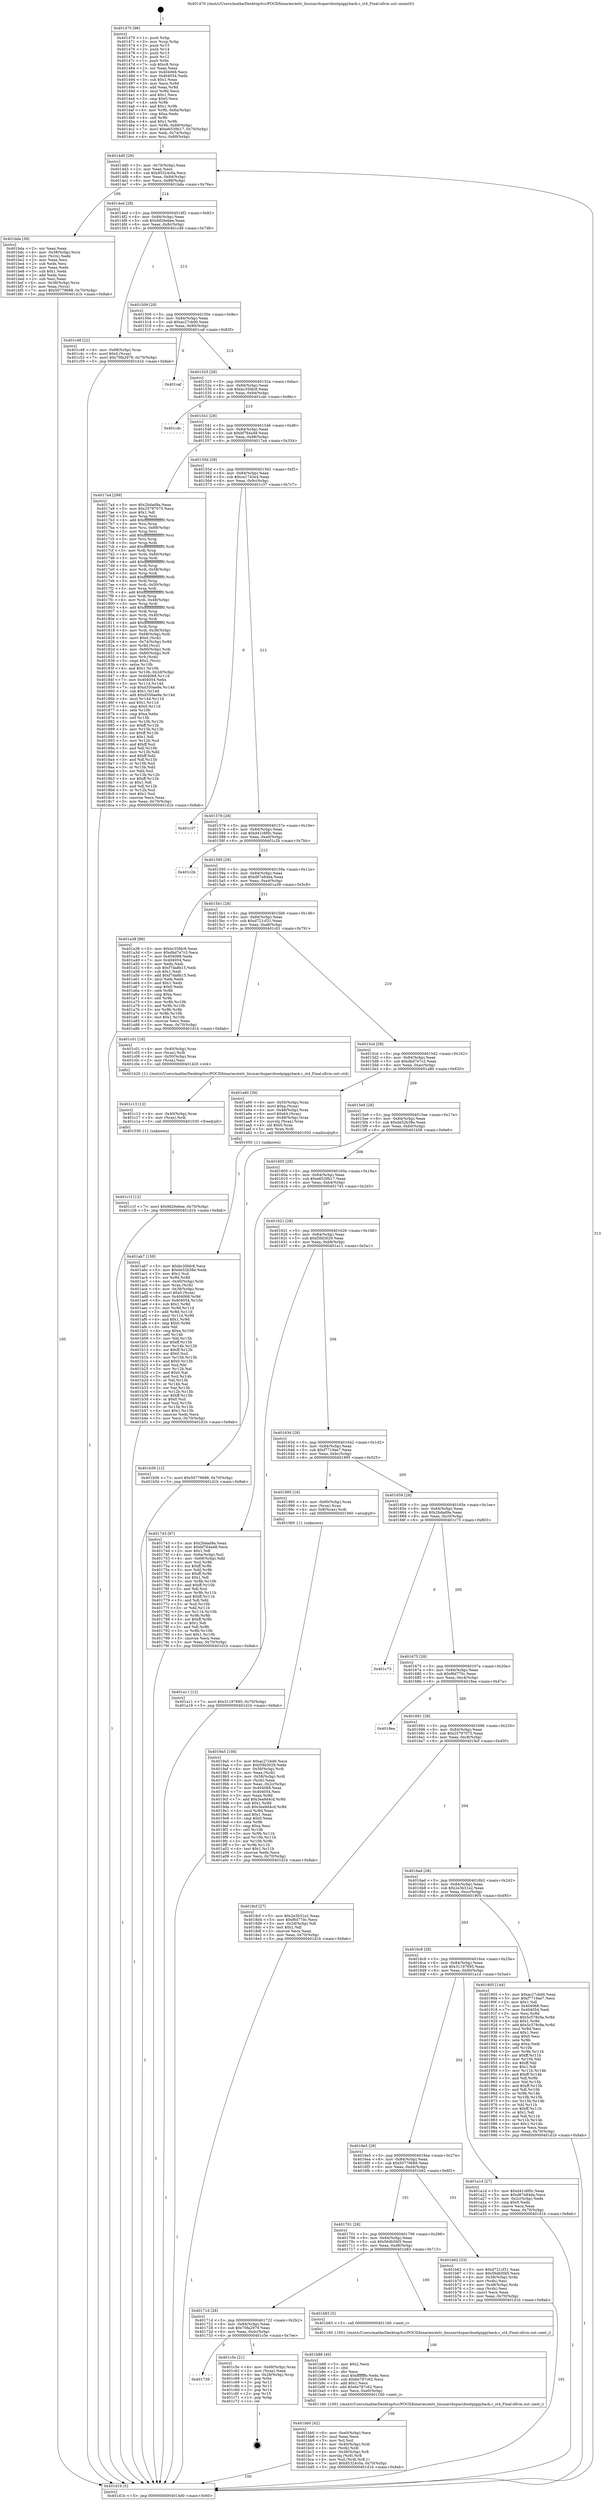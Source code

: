 digraph "0x401470" {
  label = "0x401470 (/mnt/c/Users/mathe/Desktop/tcc/POCII/binaries/extr_linuxarchsparcbootpiggyback.c_st4_Final-ollvm.out::main(0))"
  labelloc = "t"
  node[shape=record]

  Entry [label="",width=0.3,height=0.3,shape=circle,fillcolor=black,style=filled]
  "0x4014d0" [label="{
     0x4014d0 [29]\l
     | [instrs]\l
     &nbsp;&nbsp;0x4014d0 \<+3\>: mov -0x70(%rbp),%eax\l
     &nbsp;&nbsp;0x4014d3 \<+2\>: mov %eax,%ecx\l
     &nbsp;&nbsp;0x4014d5 \<+6\>: sub $0x85324c0a,%ecx\l
     &nbsp;&nbsp;0x4014db \<+6\>: mov %eax,-0x84(%rbp)\l
     &nbsp;&nbsp;0x4014e1 \<+6\>: mov %ecx,-0x88(%rbp)\l
     &nbsp;&nbsp;0x4014e7 \<+6\>: je 0000000000401bda \<main+0x76a\>\l
  }"]
  "0x401bda" [label="{
     0x401bda [39]\l
     | [instrs]\l
     &nbsp;&nbsp;0x401bda \<+2\>: xor %eax,%eax\l
     &nbsp;&nbsp;0x401bdc \<+4\>: mov -0x38(%rbp),%rcx\l
     &nbsp;&nbsp;0x401be0 \<+2\>: mov (%rcx),%edx\l
     &nbsp;&nbsp;0x401be2 \<+2\>: mov %eax,%esi\l
     &nbsp;&nbsp;0x401be4 \<+2\>: sub %edx,%esi\l
     &nbsp;&nbsp;0x401be6 \<+2\>: mov %eax,%edx\l
     &nbsp;&nbsp;0x401be8 \<+3\>: sub $0x1,%edx\l
     &nbsp;&nbsp;0x401beb \<+2\>: add %edx,%esi\l
     &nbsp;&nbsp;0x401bed \<+2\>: sub %esi,%eax\l
     &nbsp;&nbsp;0x401bef \<+4\>: mov -0x38(%rbp),%rcx\l
     &nbsp;&nbsp;0x401bf3 \<+2\>: mov %eax,(%rcx)\l
     &nbsp;&nbsp;0x401bf5 \<+7\>: movl $0x50779688,-0x70(%rbp)\l
     &nbsp;&nbsp;0x401bfc \<+5\>: jmp 0000000000401d1b \<main+0x8ab\>\l
  }"]
  "0x4014ed" [label="{
     0x4014ed [28]\l
     | [instrs]\l
     &nbsp;&nbsp;0x4014ed \<+5\>: jmp 00000000004014f2 \<main+0x82\>\l
     &nbsp;&nbsp;0x4014f2 \<+6\>: mov -0x84(%rbp),%eax\l
     &nbsp;&nbsp;0x4014f8 \<+5\>: sub $0x9d26ebee,%eax\l
     &nbsp;&nbsp;0x4014fd \<+6\>: mov %eax,-0x8c(%rbp)\l
     &nbsp;&nbsp;0x401503 \<+6\>: je 0000000000401c48 \<main+0x7d8\>\l
  }"]
  Exit [label="",width=0.3,height=0.3,shape=circle,fillcolor=black,style=filled,peripheries=2]
  "0x401c48" [label="{
     0x401c48 [22]\l
     | [instrs]\l
     &nbsp;&nbsp;0x401c48 \<+4\>: mov -0x68(%rbp),%rax\l
     &nbsp;&nbsp;0x401c4c \<+6\>: movl $0x0,(%rax)\l
     &nbsp;&nbsp;0x401c52 \<+7\>: movl $0x70fa2979,-0x70(%rbp)\l
     &nbsp;&nbsp;0x401c59 \<+5\>: jmp 0000000000401d1b \<main+0x8ab\>\l
  }"]
  "0x401509" [label="{
     0x401509 [28]\l
     | [instrs]\l
     &nbsp;&nbsp;0x401509 \<+5\>: jmp 000000000040150e \<main+0x9e\>\l
     &nbsp;&nbsp;0x40150e \<+6\>: mov -0x84(%rbp),%eax\l
     &nbsp;&nbsp;0x401514 \<+5\>: sub $0xac27cbd0,%eax\l
     &nbsp;&nbsp;0x401519 \<+6\>: mov %eax,-0x90(%rbp)\l
     &nbsp;&nbsp;0x40151f \<+6\>: je 0000000000401caf \<main+0x83f\>\l
  }"]
  "0x401739" [label="{
     0x401739\l
  }", style=dashed]
  "0x401caf" [label="{
     0x401caf\l
  }", style=dashed]
  "0x401525" [label="{
     0x401525 [28]\l
     | [instrs]\l
     &nbsp;&nbsp;0x401525 \<+5\>: jmp 000000000040152a \<main+0xba\>\l
     &nbsp;&nbsp;0x40152a \<+6\>: mov -0x84(%rbp),%eax\l
     &nbsp;&nbsp;0x401530 \<+5\>: sub $0xbc35fdc8,%eax\l
     &nbsp;&nbsp;0x401535 \<+6\>: mov %eax,-0x94(%rbp)\l
     &nbsp;&nbsp;0x40153b \<+6\>: je 0000000000401cdc \<main+0x86c\>\l
  }"]
  "0x401c5e" [label="{
     0x401c5e [21]\l
     | [instrs]\l
     &nbsp;&nbsp;0x401c5e \<+4\>: mov -0x68(%rbp),%rax\l
     &nbsp;&nbsp;0x401c62 \<+2\>: mov (%rax),%eax\l
     &nbsp;&nbsp;0x401c64 \<+4\>: lea -0x28(%rbp),%rsp\l
     &nbsp;&nbsp;0x401c68 \<+1\>: pop %rbx\l
     &nbsp;&nbsp;0x401c69 \<+2\>: pop %r12\l
     &nbsp;&nbsp;0x401c6b \<+2\>: pop %r13\l
     &nbsp;&nbsp;0x401c6d \<+2\>: pop %r14\l
     &nbsp;&nbsp;0x401c6f \<+2\>: pop %r15\l
     &nbsp;&nbsp;0x401c71 \<+1\>: pop %rbp\l
     &nbsp;&nbsp;0x401c72 \<+1\>: ret\l
  }"]
  "0x401cdc" [label="{
     0x401cdc\l
  }", style=dashed]
  "0x401541" [label="{
     0x401541 [28]\l
     | [instrs]\l
     &nbsp;&nbsp;0x401541 \<+5\>: jmp 0000000000401546 \<main+0xd6\>\l
     &nbsp;&nbsp;0x401546 \<+6\>: mov -0x84(%rbp),%eax\l
     &nbsp;&nbsp;0x40154c \<+5\>: sub $0xbf764a48,%eax\l
     &nbsp;&nbsp;0x401551 \<+6\>: mov %eax,-0x98(%rbp)\l
     &nbsp;&nbsp;0x401557 \<+6\>: je 00000000004017a4 \<main+0x334\>\l
  }"]
  "0x401c1f" [label="{
     0x401c1f [12]\l
     | [instrs]\l
     &nbsp;&nbsp;0x401c1f \<+7\>: movl $0x9d26ebee,-0x70(%rbp)\l
     &nbsp;&nbsp;0x401c26 \<+5\>: jmp 0000000000401d1b \<main+0x8ab\>\l
  }"]
  "0x4017a4" [label="{
     0x4017a4 [299]\l
     | [instrs]\l
     &nbsp;&nbsp;0x4017a4 \<+5\>: mov $0x2bdad9a,%eax\l
     &nbsp;&nbsp;0x4017a9 \<+5\>: mov $0x25797075,%ecx\l
     &nbsp;&nbsp;0x4017ae \<+2\>: mov $0x1,%dl\l
     &nbsp;&nbsp;0x4017b0 \<+3\>: mov %rsp,%rsi\l
     &nbsp;&nbsp;0x4017b3 \<+4\>: add $0xfffffffffffffff0,%rsi\l
     &nbsp;&nbsp;0x4017b7 \<+3\>: mov %rsi,%rsp\l
     &nbsp;&nbsp;0x4017ba \<+4\>: mov %rsi,-0x68(%rbp)\l
     &nbsp;&nbsp;0x4017be \<+3\>: mov %rsp,%rsi\l
     &nbsp;&nbsp;0x4017c1 \<+4\>: add $0xfffffffffffffff0,%rsi\l
     &nbsp;&nbsp;0x4017c5 \<+3\>: mov %rsi,%rsp\l
     &nbsp;&nbsp;0x4017c8 \<+3\>: mov %rsp,%rdi\l
     &nbsp;&nbsp;0x4017cb \<+4\>: add $0xfffffffffffffff0,%rdi\l
     &nbsp;&nbsp;0x4017cf \<+3\>: mov %rdi,%rsp\l
     &nbsp;&nbsp;0x4017d2 \<+4\>: mov %rdi,-0x60(%rbp)\l
     &nbsp;&nbsp;0x4017d6 \<+3\>: mov %rsp,%rdi\l
     &nbsp;&nbsp;0x4017d9 \<+4\>: add $0xfffffffffffffff0,%rdi\l
     &nbsp;&nbsp;0x4017dd \<+3\>: mov %rdi,%rsp\l
     &nbsp;&nbsp;0x4017e0 \<+4\>: mov %rdi,-0x58(%rbp)\l
     &nbsp;&nbsp;0x4017e4 \<+3\>: mov %rsp,%rdi\l
     &nbsp;&nbsp;0x4017e7 \<+4\>: add $0xfffffffffffffff0,%rdi\l
     &nbsp;&nbsp;0x4017eb \<+3\>: mov %rdi,%rsp\l
     &nbsp;&nbsp;0x4017ee \<+4\>: mov %rdi,-0x50(%rbp)\l
     &nbsp;&nbsp;0x4017f2 \<+3\>: mov %rsp,%rdi\l
     &nbsp;&nbsp;0x4017f5 \<+4\>: add $0xfffffffffffffff0,%rdi\l
     &nbsp;&nbsp;0x4017f9 \<+3\>: mov %rdi,%rsp\l
     &nbsp;&nbsp;0x4017fc \<+4\>: mov %rdi,-0x48(%rbp)\l
     &nbsp;&nbsp;0x401800 \<+3\>: mov %rsp,%rdi\l
     &nbsp;&nbsp;0x401803 \<+4\>: add $0xfffffffffffffff0,%rdi\l
     &nbsp;&nbsp;0x401807 \<+3\>: mov %rdi,%rsp\l
     &nbsp;&nbsp;0x40180a \<+4\>: mov %rdi,-0x40(%rbp)\l
     &nbsp;&nbsp;0x40180e \<+3\>: mov %rsp,%rdi\l
     &nbsp;&nbsp;0x401811 \<+4\>: add $0xfffffffffffffff0,%rdi\l
     &nbsp;&nbsp;0x401815 \<+3\>: mov %rdi,%rsp\l
     &nbsp;&nbsp;0x401818 \<+4\>: mov %rdi,-0x38(%rbp)\l
     &nbsp;&nbsp;0x40181c \<+4\>: mov -0x68(%rbp),%rdi\l
     &nbsp;&nbsp;0x401820 \<+6\>: movl $0x0,(%rdi)\l
     &nbsp;&nbsp;0x401826 \<+4\>: mov -0x74(%rbp),%r8d\l
     &nbsp;&nbsp;0x40182a \<+3\>: mov %r8d,(%rsi)\l
     &nbsp;&nbsp;0x40182d \<+4\>: mov -0x60(%rbp),%rdi\l
     &nbsp;&nbsp;0x401831 \<+4\>: mov -0x80(%rbp),%r9\l
     &nbsp;&nbsp;0x401835 \<+3\>: mov %r9,(%rdi)\l
     &nbsp;&nbsp;0x401838 \<+3\>: cmpl $0x2,(%rsi)\l
     &nbsp;&nbsp;0x40183b \<+4\>: setne %r10b\l
     &nbsp;&nbsp;0x40183f \<+4\>: and $0x1,%r10b\l
     &nbsp;&nbsp;0x401843 \<+4\>: mov %r10b,-0x2d(%rbp)\l
     &nbsp;&nbsp;0x401847 \<+8\>: mov 0x404068,%r11d\l
     &nbsp;&nbsp;0x40184f \<+7\>: mov 0x404054,%ebx\l
     &nbsp;&nbsp;0x401856 \<+3\>: mov %r11d,%r14d\l
     &nbsp;&nbsp;0x401859 \<+7\>: sub $0xd350ae9e,%r14d\l
     &nbsp;&nbsp;0x401860 \<+4\>: sub $0x1,%r14d\l
     &nbsp;&nbsp;0x401864 \<+7\>: add $0xd350ae9e,%r14d\l
     &nbsp;&nbsp;0x40186b \<+4\>: imul %r14d,%r11d\l
     &nbsp;&nbsp;0x40186f \<+4\>: and $0x1,%r11d\l
     &nbsp;&nbsp;0x401873 \<+4\>: cmp $0x0,%r11d\l
     &nbsp;&nbsp;0x401877 \<+4\>: sete %r10b\l
     &nbsp;&nbsp;0x40187b \<+3\>: cmp $0xa,%ebx\l
     &nbsp;&nbsp;0x40187e \<+4\>: setl %r15b\l
     &nbsp;&nbsp;0x401882 \<+3\>: mov %r10b,%r12b\l
     &nbsp;&nbsp;0x401885 \<+4\>: xor $0xff,%r12b\l
     &nbsp;&nbsp;0x401889 \<+3\>: mov %r15b,%r13b\l
     &nbsp;&nbsp;0x40188c \<+4\>: xor $0xff,%r13b\l
     &nbsp;&nbsp;0x401890 \<+3\>: xor $0x1,%dl\l
     &nbsp;&nbsp;0x401893 \<+3\>: mov %r12b,%sil\l
     &nbsp;&nbsp;0x401896 \<+4\>: and $0xff,%sil\l
     &nbsp;&nbsp;0x40189a \<+3\>: and %dl,%r10b\l
     &nbsp;&nbsp;0x40189d \<+3\>: mov %r13b,%dil\l
     &nbsp;&nbsp;0x4018a0 \<+4\>: and $0xff,%dil\l
     &nbsp;&nbsp;0x4018a4 \<+3\>: and %dl,%r15b\l
     &nbsp;&nbsp;0x4018a7 \<+3\>: or %r10b,%sil\l
     &nbsp;&nbsp;0x4018aa \<+3\>: or %r15b,%dil\l
     &nbsp;&nbsp;0x4018ad \<+3\>: xor %dil,%sil\l
     &nbsp;&nbsp;0x4018b0 \<+3\>: or %r13b,%r12b\l
     &nbsp;&nbsp;0x4018b3 \<+4\>: xor $0xff,%r12b\l
     &nbsp;&nbsp;0x4018b7 \<+3\>: or $0x1,%dl\l
     &nbsp;&nbsp;0x4018ba \<+3\>: and %dl,%r12b\l
     &nbsp;&nbsp;0x4018bd \<+3\>: or %r12b,%sil\l
     &nbsp;&nbsp;0x4018c0 \<+4\>: test $0x1,%sil\l
     &nbsp;&nbsp;0x4018c4 \<+3\>: cmovne %ecx,%eax\l
     &nbsp;&nbsp;0x4018c7 \<+3\>: mov %eax,-0x70(%rbp)\l
     &nbsp;&nbsp;0x4018ca \<+5\>: jmp 0000000000401d1b \<main+0x8ab\>\l
  }"]
  "0x40155d" [label="{
     0x40155d [28]\l
     | [instrs]\l
     &nbsp;&nbsp;0x40155d \<+5\>: jmp 0000000000401562 \<main+0xf2\>\l
     &nbsp;&nbsp;0x401562 \<+6\>: mov -0x84(%rbp),%eax\l
     &nbsp;&nbsp;0x401568 \<+5\>: sub $0xce1743e4,%eax\l
     &nbsp;&nbsp;0x40156d \<+6\>: mov %eax,-0x9c(%rbp)\l
     &nbsp;&nbsp;0x401573 \<+6\>: je 0000000000401c37 \<main+0x7c7\>\l
  }"]
  "0x401c13" [label="{
     0x401c13 [12]\l
     | [instrs]\l
     &nbsp;&nbsp;0x401c13 \<+4\>: mov -0x40(%rbp),%rax\l
     &nbsp;&nbsp;0x401c17 \<+3\>: mov (%rax),%rdi\l
     &nbsp;&nbsp;0x401c1a \<+5\>: call 0000000000401030 \<free@plt\>\l
     | [calls]\l
     &nbsp;&nbsp;0x401030 \{1\} (unknown)\l
  }"]
  "0x401c37" [label="{
     0x401c37\l
  }", style=dashed]
  "0x401579" [label="{
     0x401579 [28]\l
     | [instrs]\l
     &nbsp;&nbsp;0x401579 \<+5\>: jmp 000000000040157e \<main+0x10e\>\l
     &nbsp;&nbsp;0x40157e \<+6\>: mov -0x84(%rbp),%eax\l
     &nbsp;&nbsp;0x401584 \<+5\>: sub $0xd41c6f0c,%eax\l
     &nbsp;&nbsp;0x401589 \<+6\>: mov %eax,-0xa0(%rbp)\l
     &nbsp;&nbsp;0x40158f \<+6\>: je 0000000000401c2b \<main+0x7bb\>\l
  }"]
  "0x401bb0" [label="{
     0x401bb0 [42]\l
     | [instrs]\l
     &nbsp;&nbsp;0x401bb0 \<+6\>: mov -0xe0(%rbp),%ecx\l
     &nbsp;&nbsp;0x401bb6 \<+3\>: imul %eax,%ecx\l
     &nbsp;&nbsp;0x401bb9 \<+3\>: mov %cl,%sil\l
     &nbsp;&nbsp;0x401bbc \<+4\>: mov -0x40(%rbp),%rdi\l
     &nbsp;&nbsp;0x401bc0 \<+3\>: mov (%rdi),%rdi\l
     &nbsp;&nbsp;0x401bc3 \<+4\>: mov -0x38(%rbp),%r8\l
     &nbsp;&nbsp;0x401bc7 \<+3\>: movslq (%r8),%r8\l
     &nbsp;&nbsp;0x401bca \<+4\>: mov %sil,(%rdi,%r8,1)\l
     &nbsp;&nbsp;0x401bce \<+7\>: movl $0x85324c0a,-0x70(%rbp)\l
     &nbsp;&nbsp;0x401bd5 \<+5\>: jmp 0000000000401d1b \<main+0x8ab\>\l
  }"]
  "0x401c2b" [label="{
     0x401c2b\l
  }", style=dashed]
  "0x401595" [label="{
     0x401595 [28]\l
     | [instrs]\l
     &nbsp;&nbsp;0x401595 \<+5\>: jmp 000000000040159a \<main+0x12a\>\l
     &nbsp;&nbsp;0x40159a \<+6\>: mov -0x84(%rbp),%eax\l
     &nbsp;&nbsp;0x4015a0 \<+5\>: sub $0xd67e84da,%eax\l
     &nbsp;&nbsp;0x4015a5 \<+6\>: mov %eax,-0xa4(%rbp)\l
     &nbsp;&nbsp;0x4015ab \<+6\>: je 0000000000401a38 \<main+0x5c8\>\l
  }"]
  "0x401b88" [label="{
     0x401b88 [40]\l
     | [instrs]\l
     &nbsp;&nbsp;0x401b88 \<+5\>: mov $0x2,%ecx\l
     &nbsp;&nbsp;0x401b8d \<+1\>: cltd\l
     &nbsp;&nbsp;0x401b8e \<+2\>: idiv %ecx\l
     &nbsp;&nbsp;0x401b90 \<+6\>: imul $0xfffffffe,%edx,%ecx\l
     &nbsp;&nbsp;0x401b96 \<+6\>: sub $0x6e787c62,%ecx\l
     &nbsp;&nbsp;0x401b9c \<+3\>: add $0x1,%ecx\l
     &nbsp;&nbsp;0x401b9f \<+6\>: add $0x6e787c62,%ecx\l
     &nbsp;&nbsp;0x401ba5 \<+6\>: mov %ecx,-0xe0(%rbp)\l
     &nbsp;&nbsp;0x401bab \<+5\>: call 0000000000401160 \<next_i\>\l
     | [calls]\l
     &nbsp;&nbsp;0x401160 \{100\} (/mnt/c/Users/mathe/Desktop/tcc/POCII/binaries/extr_linuxarchsparcbootpiggyback.c_st4_Final-ollvm.out::next_i)\l
  }"]
  "0x401a38" [label="{
     0x401a38 [88]\l
     | [instrs]\l
     &nbsp;&nbsp;0x401a38 \<+5\>: mov $0xbc35fdc8,%eax\l
     &nbsp;&nbsp;0x401a3d \<+5\>: mov $0xdbd7e7c3,%ecx\l
     &nbsp;&nbsp;0x401a42 \<+7\>: mov 0x404068,%edx\l
     &nbsp;&nbsp;0x401a49 \<+7\>: mov 0x404054,%esi\l
     &nbsp;&nbsp;0x401a50 \<+2\>: mov %edx,%edi\l
     &nbsp;&nbsp;0x401a52 \<+6\>: sub $0xf7da8b15,%edi\l
     &nbsp;&nbsp;0x401a58 \<+3\>: sub $0x1,%edi\l
     &nbsp;&nbsp;0x401a5b \<+6\>: add $0xf7da8b15,%edi\l
     &nbsp;&nbsp;0x401a61 \<+3\>: imul %edi,%edx\l
     &nbsp;&nbsp;0x401a64 \<+3\>: and $0x1,%edx\l
     &nbsp;&nbsp;0x401a67 \<+3\>: cmp $0x0,%edx\l
     &nbsp;&nbsp;0x401a6a \<+4\>: sete %r8b\l
     &nbsp;&nbsp;0x401a6e \<+3\>: cmp $0xa,%esi\l
     &nbsp;&nbsp;0x401a71 \<+4\>: setl %r9b\l
     &nbsp;&nbsp;0x401a75 \<+3\>: mov %r8b,%r10b\l
     &nbsp;&nbsp;0x401a78 \<+3\>: and %r9b,%r10b\l
     &nbsp;&nbsp;0x401a7b \<+3\>: xor %r9b,%r8b\l
     &nbsp;&nbsp;0x401a7e \<+3\>: or %r8b,%r10b\l
     &nbsp;&nbsp;0x401a81 \<+4\>: test $0x1,%r10b\l
     &nbsp;&nbsp;0x401a85 \<+3\>: cmovne %ecx,%eax\l
     &nbsp;&nbsp;0x401a88 \<+3\>: mov %eax,-0x70(%rbp)\l
     &nbsp;&nbsp;0x401a8b \<+5\>: jmp 0000000000401d1b \<main+0x8ab\>\l
  }"]
  "0x4015b1" [label="{
     0x4015b1 [28]\l
     | [instrs]\l
     &nbsp;&nbsp;0x4015b1 \<+5\>: jmp 00000000004015b6 \<main+0x146\>\l
     &nbsp;&nbsp;0x4015b6 \<+6\>: mov -0x84(%rbp),%eax\l
     &nbsp;&nbsp;0x4015bc \<+5\>: sub $0xd721cf31,%eax\l
     &nbsp;&nbsp;0x4015c1 \<+6\>: mov %eax,-0xa8(%rbp)\l
     &nbsp;&nbsp;0x4015c7 \<+6\>: je 0000000000401c01 \<main+0x791\>\l
  }"]
  "0x40171d" [label="{
     0x40171d [28]\l
     | [instrs]\l
     &nbsp;&nbsp;0x40171d \<+5\>: jmp 0000000000401722 \<main+0x2b2\>\l
     &nbsp;&nbsp;0x401722 \<+6\>: mov -0x84(%rbp),%eax\l
     &nbsp;&nbsp;0x401728 \<+5\>: sub $0x70fa2979,%eax\l
     &nbsp;&nbsp;0x40172d \<+6\>: mov %eax,-0xdc(%rbp)\l
     &nbsp;&nbsp;0x401733 \<+6\>: je 0000000000401c5e \<main+0x7ee\>\l
  }"]
  "0x401c01" [label="{
     0x401c01 [18]\l
     | [instrs]\l
     &nbsp;&nbsp;0x401c01 \<+4\>: mov -0x40(%rbp),%rax\l
     &nbsp;&nbsp;0x401c05 \<+3\>: mov (%rax),%rdi\l
     &nbsp;&nbsp;0x401c08 \<+4\>: mov -0x50(%rbp),%rax\l
     &nbsp;&nbsp;0x401c0c \<+2\>: mov (%rax),%esi\l
     &nbsp;&nbsp;0x401c0e \<+5\>: call 0000000000401420 \<st4\>\l
     | [calls]\l
     &nbsp;&nbsp;0x401420 \{1\} (/mnt/c/Users/mathe/Desktop/tcc/POCII/binaries/extr_linuxarchsparcbootpiggyback.c_st4_Final-ollvm.out::st4)\l
  }"]
  "0x4015cd" [label="{
     0x4015cd [28]\l
     | [instrs]\l
     &nbsp;&nbsp;0x4015cd \<+5\>: jmp 00000000004015d2 \<main+0x162\>\l
     &nbsp;&nbsp;0x4015d2 \<+6\>: mov -0x84(%rbp),%eax\l
     &nbsp;&nbsp;0x4015d8 \<+5\>: sub $0xdbd7e7c3,%eax\l
     &nbsp;&nbsp;0x4015dd \<+6\>: mov %eax,-0xac(%rbp)\l
     &nbsp;&nbsp;0x4015e3 \<+6\>: je 0000000000401a90 \<main+0x620\>\l
  }"]
  "0x401b83" [label="{
     0x401b83 [5]\l
     | [instrs]\l
     &nbsp;&nbsp;0x401b83 \<+5\>: call 0000000000401160 \<next_i\>\l
     | [calls]\l
     &nbsp;&nbsp;0x401160 \{100\} (/mnt/c/Users/mathe/Desktop/tcc/POCII/binaries/extr_linuxarchsparcbootpiggyback.c_st4_Final-ollvm.out::next_i)\l
  }"]
  "0x401a90" [label="{
     0x401a90 [39]\l
     | [instrs]\l
     &nbsp;&nbsp;0x401a90 \<+4\>: mov -0x50(%rbp),%rax\l
     &nbsp;&nbsp;0x401a94 \<+6\>: movl $0xa,(%rax)\l
     &nbsp;&nbsp;0x401a9a \<+4\>: mov -0x48(%rbp),%rax\l
     &nbsp;&nbsp;0x401a9e \<+6\>: movl $0x64,(%rax)\l
     &nbsp;&nbsp;0x401aa4 \<+4\>: mov -0x48(%rbp),%rax\l
     &nbsp;&nbsp;0x401aa8 \<+3\>: movslq (%rax),%rax\l
     &nbsp;&nbsp;0x401aab \<+4\>: shl $0x0,%rax\l
     &nbsp;&nbsp;0x401aaf \<+3\>: mov %rax,%rdi\l
     &nbsp;&nbsp;0x401ab2 \<+5\>: call 0000000000401050 \<malloc@plt\>\l
     | [calls]\l
     &nbsp;&nbsp;0x401050 \{1\} (unknown)\l
  }"]
  "0x4015e9" [label="{
     0x4015e9 [28]\l
     | [instrs]\l
     &nbsp;&nbsp;0x4015e9 \<+5\>: jmp 00000000004015ee \<main+0x17e\>\l
     &nbsp;&nbsp;0x4015ee \<+6\>: mov -0x84(%rbp),%eax\l
     &nbsp;&nbsp;0x4015f4 \<+5\>: sub $0xde52b38e,%eax\l
     &nbsp;&nbsp;0x4015f9 \<+6\>: mov %eax,-0xb0(%rbp)\l
     &nbsp;&nbsp;0x4015ff \<+6\>: je 0000000000401b56 \<main+0x6e6\>\l
  }"]
  "0x401701" [label="{
     0x401701 [28]\l
     | [instrs]\l
     &nbsp;&nbsp;0x401701 \<+5\>: jmp 0000000000401706 \<main+0x296\>\l
     &nbsp;&nbsp;0x401706 \<+6\>: mov -0x84(%rbp),%eax\l
     &nbsp;&nbsp;0x40170c \<+5\>: sub $0x56db5fd5,%eax\l
     &nbsp;&nbsp;0x401711 \<+6\>: mov %eax,-0xd8(%rbp)\l
     &nbsp;&nbsp;0x401717 \<+6\>: je 0000000000401b83 \<main+0x713\>\l
  }"]
  "0x401b56" [label="{
     0x401b56 [12]\l
     | [instrs]\l
     &nbsp;&nbsp;0x401b56 \<+7\>: movl $0x50779688,-0x70(%rbp)\l
     &nbsp;&nbsp;0x401b5d \<+5\>: jmp 0000000000401d1b \<main+0x8ab\>\l
  }"]
  "0x401605" [label="{
     0x401605 [28]\l
     | [instrs]\l
     &nbsp;&nbsp;0x401605 \<+5\>: jmp 000000000040160a \<main+0x19a\>\l
     &nbsp;&nbsp;0x40160a \<+6\>: mov -0x84(%rbp),%eax\l
     &nbsp;&nbsp;0x401610 \<+5\>: sub $0xe6539b17,%eax\l
     &nbsp;&nbsp;0x401615 \<+6\>: mov %eax,-0xb4(%rbp)\l
     &nbsp;&nbsp;0x40161b \<+6\>: je 0000000000401743 \<main+0x2d3\>\l
  }"]
  "0x401b62" [label="{
     0x401b62 [33]\l
     | [instrs]\l
     &nbsp;&nbsp;0x401b62 \<+5\>: mov $0xd721cf31,%eax\l
     &nbsp;&nbsp;0x401b67 \<+5\>: mov $0x56db5fd5,%ecx\l
     &nbsp;&nbsp;0x401b6c \<+4\>: mov -0x38(%rbp),%rdx\l
     &nbsp;&nbsp;0x401b70 \<+2\>: mov (%rdx),%esi\l
     &nbsp;&nbsp;0x401b72 \<+4\>: mov -0x48(%rbp),%rdx\l
     &nbsp;&nbsp;0x401b76 \<+2\>: cmp (%rdx),%esi\l
     &nbsp;&nbsp;0x401b78 \<+3\>: cmovl %ecx,%eax\l
     &nbsp;&nbsp;0x401b7b \<+3\>: mov %eax,-0x70(%rbp)\l
     &nbsp;&nbsp;0x401b7e \<+5\>: jmp 0000000000401d1b \<main+0x8ab\>\l
  }"]
  "0x401743" [label="{
     0x401743 [97]\l
     | [instrs]\l
     &nbsp;&nbsp;0x401743 \<+5\>: mov $0x2bdad9a,%eax\l
     &nbsp;&nbsp;0x401748 \<+5\>: mov $0xbf764a48,%ecx\l
     &nbsp;&nbsp;0x40174d \<+2\>: mov $0x1,%dl\l
     &nbsp;&nbsp;0x40174f \<+4\>: mov -0x6a(%rbp),%sil\l
     &nbsp;&nbsp;0x401753 \<+4\>: mov -0x69(%rbp),%dil\l
     &nbsp;&nbsp;0x401757 \<+3\>: mov %sil,%r8b\l
     &nbsp;&nbsp;0x40175a \<+4\>: xor $0xff,%r8b\l
     &nbsp;&nbsp;0x40175e \<+3\>: mov %dil,%r9b\l
     &nbsp;&nbsp;0x401761 \<+4\>: xor $0xff,%r9b\l
     &nbsp;&nbsp;0x401765 \<+3\>: xor $0x1,%dl\l
     &nbsp;&nbsp;0x401768 \<+3\>: mov %r8b,%r10b\l
     &nbsp;&nbsp;0x40176b \<+4\>: and $0xff,%r10b\l
     &nbsp;&nbsp;0x40176f \<+3\>: and %dl,%sil\l
     &nbsp;&nbsp;0x401772 \<+3\>: mov %r9b,%r11b\l
     &nbsp;&nbsp;0x401775 \<+4\>: and $0xff,%r11b\l
     &nbsp;&nbsp;0x401779 \<+3\>: and %dl,%dil\l
     &nbsp;&nbsp;0x40177c \<+3\>: or %sil,%r10b\l
     &nbsp;&nbsp;0x40177f \<+3\>: or %dil,%r11b\l
     &nbsp;&nbsp;0x401782 \<+3\>: xor %r11b,%r10b\l
     &nbsp;&nbsp;0x401785 \<+3\>: or %r9b,%r8b\l
     &nbsp;&nbsp;0x401788 \<+4\>: xor $0xff,%r8b\l
     &nbsp;&nbsp;0x40178c \<+3\>: or $0x1,%dl\l
     &nbsp;&nbsp;0x40178f \<+3\>: and %dl,%r8b\l
     &nbsp;&nbsp;0x401792 \<+3\>: or %r8b,%r10b\l
     &nbsp;&nbsp;0x401795 \<+4\>: test $0x1,%r10b\l
     &nbsp;&nbsp;0x401799 \<+3\>: cmovne %ecx,%eax\l
     &nbsp;&nbsp;0x40179c \<+3\>: mov %eax,-0x70(%rbp)\l
     &nbsp;&nbsp;0x40179f \<+5\>: jmp 0000000000401d1b \<main+0x8ab\>\l
  }"]
  "0x401621" [label="{
     0x401621 [28]\l
     | [instrs]\l
     &nbsp;&nbsp;0x401621 \<+5\>: jmp 0000000000401626 \<main+0x1b6\>\l
     &nbsp;&nbsp;0x401626 \<+6\>: mov -0x84(%rbp),%eax\l
     &nbsp;&nbsp;0x40162c \<+5\>: sub $0xf3fd3029,%eax\l
     &nbsp;&nbsp;0x401631 \<+6\>: mov %eax,-0xb8(%rbp)\l
     &nbsp;&nbsp;0x401637 \<+6\>: je 0000000000401a11 \<main+0x5a1\>\l
  }"]
  "0x401d1b" [label="{
     0x401d1b [5]\l
     | [instrs]\l
     &nbsp;&nbsp;0x401d1b \<+5\>: jmp 00000000004014d0 \<main+0x60\>\l
  }"]
  "0x401470" [label="{
     0x401470 [96]\l
     | [instrs]\l
     &nbsp;&nbsp;0x401470 \<+1\>: push %rbp\l
     &nbsp;&nbsp;0x401471 \<+3\>: mov %rsp,%rbp\l
     &nbsp;&nbsp;0x401474 \<+2\>: push %r15\l
     &nbsp;&nbsp;0x401476 \<+2\>: push %r14\l
     &nbsp;&nbsp;0x401478 \<+2\>: push %r13\l
     &nbsp;&nbsp;0x40147a \<+2\>: push %r12\l
     &nbsp;&nbsp;0x40147c \<+1\>: push %rbx\l
     &nbsp;&nbsp;0x40147d \<+7\>: sub $0xc8,%rsp\l
     &nbsp;&nbsp;0x401484 \<+2\>: xor %eax,%eax\l
     &nbsp;&nbsp;0x401486 \<+7\>: mov 0x404068,%ecx\l
     &nbsp;&nbsp;0x40148d \<+7\>: mov 0x404054,%edx\l
     &nbsp;&nbsp;0x401494 \<+3\>: sub $0x1,%eax\l
     &nbsp;&nbsp;0x401497 \<+3\>: mov %ecx,%r8d\l
     &nbsp;&nbsp;0x40149a \<+3\>: add %eax,%r8d\l
     &nbsp;&nbsp;0x40149d \<+4\>: imul %r8d,%ecx\l
     &nbsp;&nbsp;0x4014a1 \<+3\>: and $0x1,%ecx\l
     &nbsp;&nbsp;0x4014a4 \<+3\>: cmp $0x0,%ecx\l
     &nbsp;&nbsp;0x4014a7 \<+4\>: sete %r9b\l
     &nbsp;&nbsp;0x4014ab \<+4\>: and $0x1,%r9b\l
     &nbsp;&nbsp;0x4014af \<+4\>: mov %r9b,-0x6a(%rbp)\l
     &nbsp;&nbsp;0x4014b3 \<+3\>: cmp $0xa,%edx\l
     &nbsp;&nbsp;0x4014b6 \<+4\>: setl %r9b\l
     &nbsp;&nbsp;0x4014ba \<+4\>: and $0x1,%r9b\l
     &nbsp;&nbsp;0x4014be \<+4\>: mov %r9b,-0x69(%rbp)\l
     &nbsp;&nbsp;0x4014c2 \<+7\>: movl $0xe6539b17,-0x70(%rbp)\l
     &nbsp;&nbsp;0x4014c9 \<+3\>: mov %edi,-0x74(%rbp)\l
     &nbsp;&nbsp;0x4014cc \<+4\>: mov %rsi,-0x80(%rbp)\l
  }"]
  "0x401ab7" [label="{
     0x401ab7 [159]\l
     | [instrs]\l
     &nbsp;&nbsp;0x401ab7 \<+5\>: mov $0xbc35fdc8,%ecx\l
     &nbsp;&nbsp;0x401abc \<+5\>: mov $0xde52b38e,%edx\l
     &nbsp;&nbsp;0x401ac1 \<+3\>: mov $0x1,%sil\l
     &nbsp;&nbsp;0x401ac4 \<+3\>: xor %r8d,%r8d\l
     &nbsp;&nbsp;0x401ac7 \<+4\>: mov -0x40(%rbp),%rdi\l
     &nbsp;&nbsp;0x401acb \<+3\>: mov %rax,(%rdi)\l
     &nbsp;&nbsp;0x401ace \<+4\>: mov -0x38(%rbp),%rax\l
     &nbsp;&nbsp;0x401ad2 \<+6\>: movl $0x0,(%rax)\l
     &nbsp;&nbsp;0x401ad8 \<+8\>: mov 0x404068,%r9d\l
     &nbsp;&nbsp;0x401ae0 \<+8\>: mov 0x404054,%r10d\l
     &nbsp;&nbsp;0x401ae8 \<+4\>: sub $0x1,%r8d\l
     &nbsp;&nbsp;0x401aec \<+3\>: mov %r9d,%r11d\l
     &nbsp;&nbsp;0x401aef \<+3\>: add %r8d,%r11d\l
     &nbsp;&nbsp;0x401af2 \<+4\>: imul %r11d,%r9d\l
     &nbsp;&nbsp;0x401af6 \<+4\>: and $0x1,%r9d\l
     &nbsp;&nbsp;0x401afa \<+4\>: cmp $0x0,%r9d\l
     &nbsp;&nbsp;0x401afe \<+3\>: sete %bl\l
     &nbsp;&nbsp;0x401b01 \<+4\>: cmp $0xa,%r10d\l
     &nbsp;&nbsp;0x401b05 \<+4\>: setl %r14b\l
     &nbsp;&nbsp;0x401b09 \<+3\>: mov %bl,%r15b\l
     &nbsp;&nbsp;0x401b0c \<+4\>: xor $0xff,%r15b\l
     &nbsp;&nbsp;0x401b10 \<+3\>: mov %r14b,%r12b\l
     &nbsp;&nbsp;0x401b13 \<+4\>: xor $0xff,%r12b\l
     &nbsp;&nbsp;0x401b17 \<+4\>: xor $0x0,%sil\l
     &nbsp;&nbsp;0x401b1b \<+3\>: mov %r15b,%r13b\l
     &nbsp;&nbsp;0x401b1e \<+4\>: and $0x0,%r13b\l
     &nbsp;&nbsp;0x401b22 \<+3\>: and %sil,%bl\l
     &nbsp;&nbsp;0x401b25 \<+3\>: mov %r12b,%al\l
     &nbsp;&nbsp;0x401b28 \<+2\>: and $0x0,%al\l
     &nbsp;&nbsp;0x401b2a \<+3\>: and %sil,%r14b\l
     &nbsp;&nbsp;0x401b2d \<+3\>: or %bl,%r13b\l
     &nbsp;&nbsp;0x401b30 \<+3\>: or %r14b,%al\l
     &nbsp;&nbsp;0x401b33 \<+3\>: xor %al,%r13b\l
     &nbsp;&nbsp;0x401b36 \<+3\>: or %r12b,%r15b\l
     &nbsp;&nbsp;0x401b39 \<+4\>: xor $0xff,%r15b\l
     &nbsp;&nbsp;0x401b3d \<+4\>: or $0x0,%sil\l
     &nbsp;&nbsp;0x401b41 \<+3\>: and %sil,%r15b\l
     &nbsp;&nbsp;0x401b44 \<+3\>: or %r15b,%r13b\l
     &nbsp;&nbsp;0x401b47 \<+4\>: test $0x1,%r13b\l
     &nbsp;&nbsp;0x401b4b \<+3\>: cmovne %edx,%ecx\l
     &nbsp;&nbsp;0x401b4e \<+3\>: mov %ecx,-0x70(%rbp)\l
     &nbsp;&nbsp;0x401b51 \<+5\>: jmp 0000000000401d1b \<main+0x8ab\>\l
  }"]
  "0x4016e5" [label="{
     0x4016e5 [28]\l
     | [instrs]\l
     &nbsp;&nbsp;0x4016e5 \<+5\>: jmp 00000000004016ea \<main+0x27a\>\l
     &nbsp;&nbsp;0x4016ea \<+6\>: mov -0x84(%rbp),%eax\l
     &nbsp;&nbsp;0x4016f0 \<+5\>: sub $0x50779688,%eax\l
     &nbsp;&nbsp;0x4016f5 \<+6\>: mov %eax,-0xd4(%rbp)\l
     &nbsp;&nbsp;0x4016fb \<+6\>: je 0000000000401b62 \<main+0x6f2\>\l
  }"]
  "0x401a11" [label="{
     0x401a11 [12]\l
     | [instrs]\l
     &nbsp;&nbsp;0x401a11 \<+7\>: movl $0x31197695,-0x70(%rbp)\l
     &nbsp;&nbsp;0x401a18 \<+5\>: jmp 0000000000401d1b \<main+0x8ab\>\l
  }"]
  "0x40163d" [label="{
     0x40163d [28]\l
     | [instrs]\l
     &nbsp;&nbsp;0x40163d \<+5\>: jmp 0000000000401642 \<main+0x1d2\>\l
     &nbsp;&nbsp;0x401642 \<+6\>: mov -0x84(%rbp),%eax\l
     &nbsp;&nbsp;0x401648 \<+5\>: sub $0xf7719ae7,%eax\l
     &nbsp;&nbsp;0x40164d \<+6\>: mov %eax,-0xbc(%rbp)\l
     &nbsp;&nbsp;0x401653 \<+6\>: je 0000000000401995 \<main+0x525\>\l
  }"]
  "0x401a1d" [label="{
     0x401a1d [27]\l
     | [instrs]\l
     &nbsp;&nbsp;0x401a1d \<+5\>: mov $0xd41c6f0c,%eax\l
     &nbsp;&nbsp;0x401a22 \<+5\>: mov $0xd67e84da,%ecx\l
     &nbsp;&nbsp;0x401a27 \<+3\>: mov -0x2c(%rbp),%edx\l
     &nbsp;&nbsp;0x401a2a \<+3\>: cmp $0x0,%edx\l
     &nbsp;&nbsp;0x401a2d \<+3\>: cmove %ecx,%eax\l
     &nbsp;&nbsp;0x401a30 \<+3\>: mov %eax,-0x70(%rbp)\l
     &nbsp;&nbsp;0x401a33 \<+5\>: jmp 0000000000401d1b \<main+0x8ab\>\l
  }"]
  "0x401995" [label="{
     0x401995 [16]\l
     | [instrs]\l
     &nbsp;&nbsp;0x401995 \<+4\>: mov -0x60(%rbp),%rax\l
     &nbsp;&nbsp;0x401999 \<+3\>: mov (%rax),%rax\l
     &nbsp;&nbsp;0x40199c \<+4\>: mov 0x8(%rax),%rdi\l
     &nbsp;&nbsp;0x4019a0 \<+5\>: call 0000000000401060 \<atoi@plt\>\l
     | [calls]\l
     &nbsp;&nbsp;0x401060 \{1\} (unknown)\l
  }"]
  "0x401659" [label="{
     0x401659 [28]\l
     | [instrs]\l
     &nbsp;&nbsp;0x401659 \<+5\>: jmp 000000000040165e \<main+0x1ee\>\l
     &nbsp;&nbsp;0x40165e \<+6\>: mov -0x84(%rbp),%eax\l
     &nbsp;&nbsp;0x401664 \<+5\>: sub $0x2bdad9a,%eax\l
     &nbsp;&nbsp;0x401669 \<+6\>: mov %eax,-0xc0(%rbp)\l
     &nbsp;&nbsp;0x40166f \<+6\>: je 0000000000401c73 \<main+0x803\>\l
  }"]
  "0x4019a5" [label="{
     0x4019a5 [108]\l
     | [instrs]\l
     &nbsp;&nbsp;0x4019a5 \<+5\>: mov $0xac27cbd0,%ecx\l
     &nbsp;&nbsp;0x4019aa \<+5\>: mov $0xf3fd3029,%edx\l
     &nbsp;&nbsp;0x4019af \<+4\>: mov -0x58(%rbp),%rdi\l
     &nbsp;&nbsp;0x4019b3 \<+2\>: mov %eax,(%rdi)\l
     &nbsp;&nbsp;0x4019b5 \<+4\>: mov -0x58(%rbp),%rdi\l
     &nbsp;&nbsp;0x4019b9 \<+2\>: mov (%rdi),%eax\l
     &nbsp;&nbsp;0x4019bb \<+3\>: mov %eax,-0x2c(%rbp)\l
     &nbsp;&nbsp;0x4019be \<+7\>: mov 0x404068,%eax\l
     &nbsp;&nbsp;0x4019c5 \<+7\>: mov 0x404054,%esi\l
     &nbsp;&nbsp;0x4019cc \<+3\>: mov %eax,%r8d\l
     &nbsp;&nbsp;0x4019cf \<+7\>: add $0x3ea9d4cd,%r8d\l
     &nbsp;&nbsp;0x4019d6 \<+4\>: sub $0x1,%r8d\l
     &nbsp;&nbsp;0x4019da \<+7\>: sub $0x3ea9d4cd,%r8d\l
     &nbsp;&nbsp;0x4019e1 \<+4\>: imul %r8d,%eax\l
     &nbsp;&nbsp;0x4019e5 \<+3\>: and $0x1,%eax\l
     &nbsp;&nbsp;0x4019e8 \<+3\>: cmp $0x0,%eax\l
     &nbsp;&nbsp;0x4019eb \<+4\>: sete %r9b\l
     &nbsp;&nbsp;0x4019ef \<+3\>: cmp $0xa,%esi\l
     &nbsp;&nbsp;0x4019f2 \<+4\>: setl %r10b\l
     &nbsp;&nbsp;0x4019f6 \<+3\>: mov %r9b,%r11b\l
     &nbsp;&nbsp;0x4019f9 \<+3\>: and %r10b,%r11b\l
     &nbsp;&nbsp;0x4019fc \<+3\>: xor %r10b,%r9b\l
     &nbsp;&nbsp;0x4019ff \<+3\>: or %r9b,%r11b\l
     &nbsp;&nbsp;0x401a02 \<+4\>: test $0x1,%r11b\l
     &nbsp;&nbsp;0x401a06 \<+3\>: cmovne %edx,%ecx\l
     &nbsp;&nbsp;0x401a09 \<+3\>: mov %ecx,-0x70(%rbp)\l
     &nbsp;&nbsp;0x401a0c \<+5\>: jmp 0000000000401d1b \<main+0x8ab\>\l
  }"]
  "0x401c73" [label="{
     0x401c73\l
  }", style=dashed]
  "0x401675" [label="{
     0x401675 [28]\l
     | [instrs]\l
     &nbsp;&nbsp;0x401675 \<+5\>: jmp 000000000040167a \<main+0x20a\>\l
     &nbsp;&nbsp;0x40167a \<+6\>: mov -0x84(%rbp),%eax\l
     &nbsp;&nbsp;0x401680 \<+5\>: sub $0xf6d770c,%eax\l
     &nbsp;&nbsp;0x401685 \<+6\>: mov %eax,-0xc4(%rbp)\l
     &nbsp;&nbsp;0x40168b \<+6\>: je 00000000004018ea \<main+0x47a\>\l
  }"]
  "0x4016c9" [label="{
     0x4016c9 [28]\l
     | [instrs]\l
     &nbsp;&nbsp;0x4016c9 \<+5\>: jmp 00000000004016ce \<main+0x25e\>\l
     &nbsp;&nbsp;0x4016ce \<+6\>: mov -0x84(%rbp),%eax\l
     &nbsp;&nbsp;0x4016d4 \<+5\>: sub $0x31197695,%eax\l
     &nbsp;&nbsp;0x4016d9 \<+6\>: mov %eax,-0xd0(%rbp)\l
     &nbsp;&nbsp;0x4016df \<+6\>: je 0000000000401a1d \<main+0x5ad\>\l
  }"]
  "0x4018ea" [label="{
     0x4018ea\l
  }", style=dashed]
  "0x401691" [label="{
     0x401691 [28]\l
     | [instrs]\l
     &nbsp;&nbsp;0x401691 \<+5\>: jmp 0000000000401696 \<main+0x226\>\l
     &nbsp;&nbsp;0x401696 \<+6\>: mov -0x84(%rbp),%eax\l
     &nbsp;&nbsp;0x40169c \<+5\>: sub $0x25797075,%eax\l
     &nbsp;&nbsp;0x4016a1 \<+6\>: mov %eax,-0xc8(%rbp)\l
     &nbsp;&nbsp;0x4016a7 \<+6\>: je 00000000004018cf \<main+0x45f\>\l
  }"]
  "0x401905" [label="{
     0x401905 [144]\l
     | [instrs]\l
     &nbsp;&nbsp;0x401905 \<+5\>: mov $0xac27cbd0,%eax\l
     &nbsp;&nbsp;0x40190a \<+5\>: mov $0xf7719ae7,%ecx\l
     &nbsp;&nbsp;0x40190f \<+2\>: mov $0x1,%dl\l
     &nbsp;&nbsp;0x401911 \<+7\>: mov 0x404068,%esi\l
     &nbsp;&nbsp;0x401918 \<+7\>: mov 0x404054,%edi\l
     &nbsp;&nbsp;0x40191f \<+3\>: mov %esi,%r8d\l
     &nbsp;&nbsp;0x401922 \<+7\>: sub $0x5c578c9a,%r8d\l
     &nbsp;&nbsp;0x401929 \<+4\>: sub $0x1,%r8d\l
     &nbsp;&nbsp;0x40192d \<+7\>: add $0x5c578c9a,%r8d\l
     &nbsp;&nbsp;0x401934 \<+4\>: imul %r8d,%esi\l
     &nbsp;&nbsp;0x401938 \<+3\>: and $0x1,%esi\l
     &nbsp;&nbsp;0x40193b \<+3\>: cmp $0x0,%esi\l
     &nbsp;&nbsp;0x40193e \<+4\>: sete %r9b\l
     &nbsp;&nbsp;0x401942 \<+3\>: cmp $0xa,%edi\l
     &nbsp;&nbsp;0x401945 \<+4\>: setl %r10b\l
     &nbsp;&nbsp;0x401949 \<+3\>: mov %r9b,%r11b\l
     &nbsp;&nbsp;0x40194c \<+4\>: xor $0xff,%r11b\l
     &nbsp;&nbsp;0x401950 \<+3\>: mov %r10b,%bl\l
     &nbsp;&nbsp;0x401953 \<+3\>: xor $0xff,%bl\l
     &nbsp;&nbsp;0x401956 \<+3\>: xor $0x1,%dl\l
     &nbsp;&nbsp;0x401959 \<+3\>: mov %r11b,%r14b\l
     &nbsp;&nbsp;0x40195c \<+4\>: and $0xff,%r14b\l
     &nbsp;&nbsp;0x401960 \<+3\>: and %dl,%r9b\l
     &nbsp;&nbsp;0x401963 \<+3\>: mov %bl,%r15b\l
     &nbsp;&nbsp;0x401966 \<+4\>: and $0xff,%r15b\l
     &nbsp;&nbsp;0x40196a \<+3\>: and %dl,%r10b\l
     &nbsp;&nbsp;0x40196d \<+3\>: or %r9b,%r14b\l
     &nbsp;&nbsp;0x401970 \<+3\>: or %r10b,%r15b\l
     &nbsp;&nbsp;0x401973 \<+3\>: xor %r15b,%r14b\l
     &nbsp;&nbsp;0x401976 \<+3\>: or %bl,%r11b\l
     &nbsp;&nbsp;0x401979 \<+4\>: xor $0xff,%r11b\l
     &nbsp;&nbsp;0x40197d \<+3\>: or $0x1,%dl\l
     &nbsp;&nbsp;0x401980 \<+3\>: and %dl,%r11b\l
     &nbsp;&nbsp;0x401983 \<+3\>: or %r11b,%r14b\l
     &nbsp;&nbsp;0x401986 \<+4\>: test $0x1,%r14b\l
     &nbsp;&nbsp;0x40198a \<+3\>: cmovne %ecx,%eax\l
     &nbsp;&nbsp;0x40198d \<+3\>: mov %eax,-0x70(%rbp)\l
     &nbsp;&nbsp;0x401990 \<+5\>: jmp 0000000000401d1b \<main+0x8ab\>\l
  }"]
  "0x4018cf" [label="{
     0x4018cf [27]\l
     | [instrs]\l
     &nbsp;&nbsp;0x4018cf \<+5\>: mov $0x2e3b31e2,%eax\l
     &nbsp;&nbsp;0x4018d4 \<+5\>: mov $0xf6d770c,%ecx\l
     &nbsp;&nbsp;0x4018d9 \<+3\>: mov -0x2d(%rbp),%dl\l
     &nbsp;&nbsp;0x4018dc \<+3\>: test $0x1,%dl\l
     &nbsp;&nbsp;0x4018df \<+3\>: cmovne %ecx,%eax\l
     &nbsp;&nbsp;0x4018e2 \<+3\>: mov %eax,-0x70(%rbp)\l
     &nbsp;&nbsp;0x4018e5 \<+5\>: jmp 0000000000401d1b \<main+0x8ab\>\l
  }"]
  "0x4016ad" [label="{
     0x4016ad [28]\l
     | [instrs]\l
     &nbsp;&nbsp;0x4016ad \<+5\>: jmp 00000000004016b2 \<main+0x242\>\l
     &nbsp;&nbsp;0x4016b2 \<+6\>: mov -0x84(%rbp),%eax\l
     &nbsp;&nbsp;0x4016b8 \<+5\>: sub $0x2e3b31e2,%eax\l
     &nbsp;&nbsp;0x4016bd \<+6\>: mov %eax,-0xcc(%rbp)\l
     &nbsp;&nbsp;0x4016c3 \<+6\>: je 0000000000401905 \<main+0x495\>\l
  }"]
  Entry -> "0x401470" [label=" 1"]
  "0x4014d0" -> "0x401bda" [label=" 100"]
  "0x4014d0" -> "0x4014ed" [label=" 214"]
  "0x401c5e" -> Exit [label=" 1"]
  "0x4014ed" -> "0x401c48" [label=" 1"]
  "0x4014ed" -> "0x401509" [label=" 213"]
  "0x40171d" -> "0x401739" [label=" 0"]
  "0x401509" -> "0x401caf" [label=" 0"]
  "0x401509" -> "0x401525" [label=" 213"]
  "0x40171d" -> "0x401c5e" [label=" 1"]
  "0x401525" -> "0x401cdc" [label=" 0"]
  "0x401525" -> "0x401541" [label=" 213"]
  "0x401c48" -> "0x401d1b" [label=" 1"]
  "0x401541" -> "0x4017a4" [label=" 1"]
  "0x401541" -> "0x40155d" [label=" 212"]
  "0x401c1f" -> "0x401d1b" [label=" 1"]
  "0x40155d" -> "0x401c37" [label=" 0"]
  "0x40155d" -> "0x401579" [label=" 212"]
  "0x401c13" -> "0x401c1f" [label=" 1"]
  "0x401579" -> "0x401c2b" [label=" 0"]
  "0x401579" -> "0x401595" [label=" 212"]
  "0x401c01" -> "0x401c13" [label=" 1"]
  "0x401595" -> "0x401a38" [label=" 1"]
  "0x401595" -> "0x4015b1" [label=" 211"]
  "0x401bda" -> "0x401d1b" [label=" 100"]
  "0x4015b1" -> "0x401c01" [label=" 1"]
  "0x4015b1" -> "0x4015cd" [label=" 210"]
  "0x401bb0" -> "0x401d1b" [label=" 100"]
  "0x4015cd" -> "0x401a90" [label=" 1"]
  "0x4015cd" -> "0x4015e9" [label=" 209"]
  "0x401b88" -> "0x401bb0" [label=" 100"]
  "0x4015e9" -> "0x401b56" [label=" 1"]
  "0x4015e9" -> "0x401605" [label=" 208"]
  "0x401701" -> "0x40171d" [label=" 1"]
  "0x401605" -> "0x401743" [label=" 1"]
  "0x401605" -> "0x401621" [label=" 207"]
  "0x401743" -> "0x401d1b" [label=" 1"]
  "0x401470" -> "0x4014d0" [label=" 1"]
  "0x401d1b" -> "0x4014d0" [label=" 313"]
  "0x401701" -> "0x401b83" [label=" 100"]
  "0x4017a4" -> "0x401d1b" [label=" 1"]
  "0x401b62" -> "0x401d1b" [label=" 101"]
  "0x401621" -> "0x401a11" [label=" 1"]
  "0x401621" -> "0x40163d" [label=" 206"]
  "0x4016e5" -> "0x401701" [label=" 101"]
  "0x40163d" -> "0x401995" [label=" 1"]
  "0x40163d" -> "0x401659" [label=" 205"]
  "0x4016e5" -> "0x401b62" [label=" 101"]
  "0x401659" -> "0x401c73" [label=" 0"]
  "0x401659" -> "0x401675" [label=" 205"]
  "0x401b56" -> "0x401d1b" [label=" 1"]
  "0x401675" -> "0x4018ea" [label=" 0"]
  "0x401675" -> "0x401691" [label=" 205"]
  "0x401ab7" -> "0x401d1b" [label=" 1"]
  "0x401691" -> "0x4018cf" [label=" 1"]
  "0x401691" -> "0x4016ad" [label=" 204"]
  "0x4018cf" -> "0x401d1b" [label=" 1"]
  "0x401a90" -> "0x401ab7" [label=" 1"]
  "0x4016ad" -> "0x401905" [label=" 1"]
  "0x4016ad" -> "0x4016c9" [label=" 203"]
  "0x401905" -> "0x401d1b" [label=" 1"]
  "0x401995" -> "0x4019a5" [label=" 1"]
  "0x4019a5" -> "0x401d1b" [label=" 1"]
  "0x401a11" -> "0x401d1b" [label=" 1"]
  "0x401b83" -> "0x401b88" [label=" 100"]
  "0x4016c9" -> "0x401a1d" [label=" 1"]
  "0x4016c9" -> "0x4016e5" [label=" 202"]
  "0x401a1d" -> "0x401d1b" [label=" 1"]
  "0x401a38" -> "0x401d1b" [label=" 1"]
}
